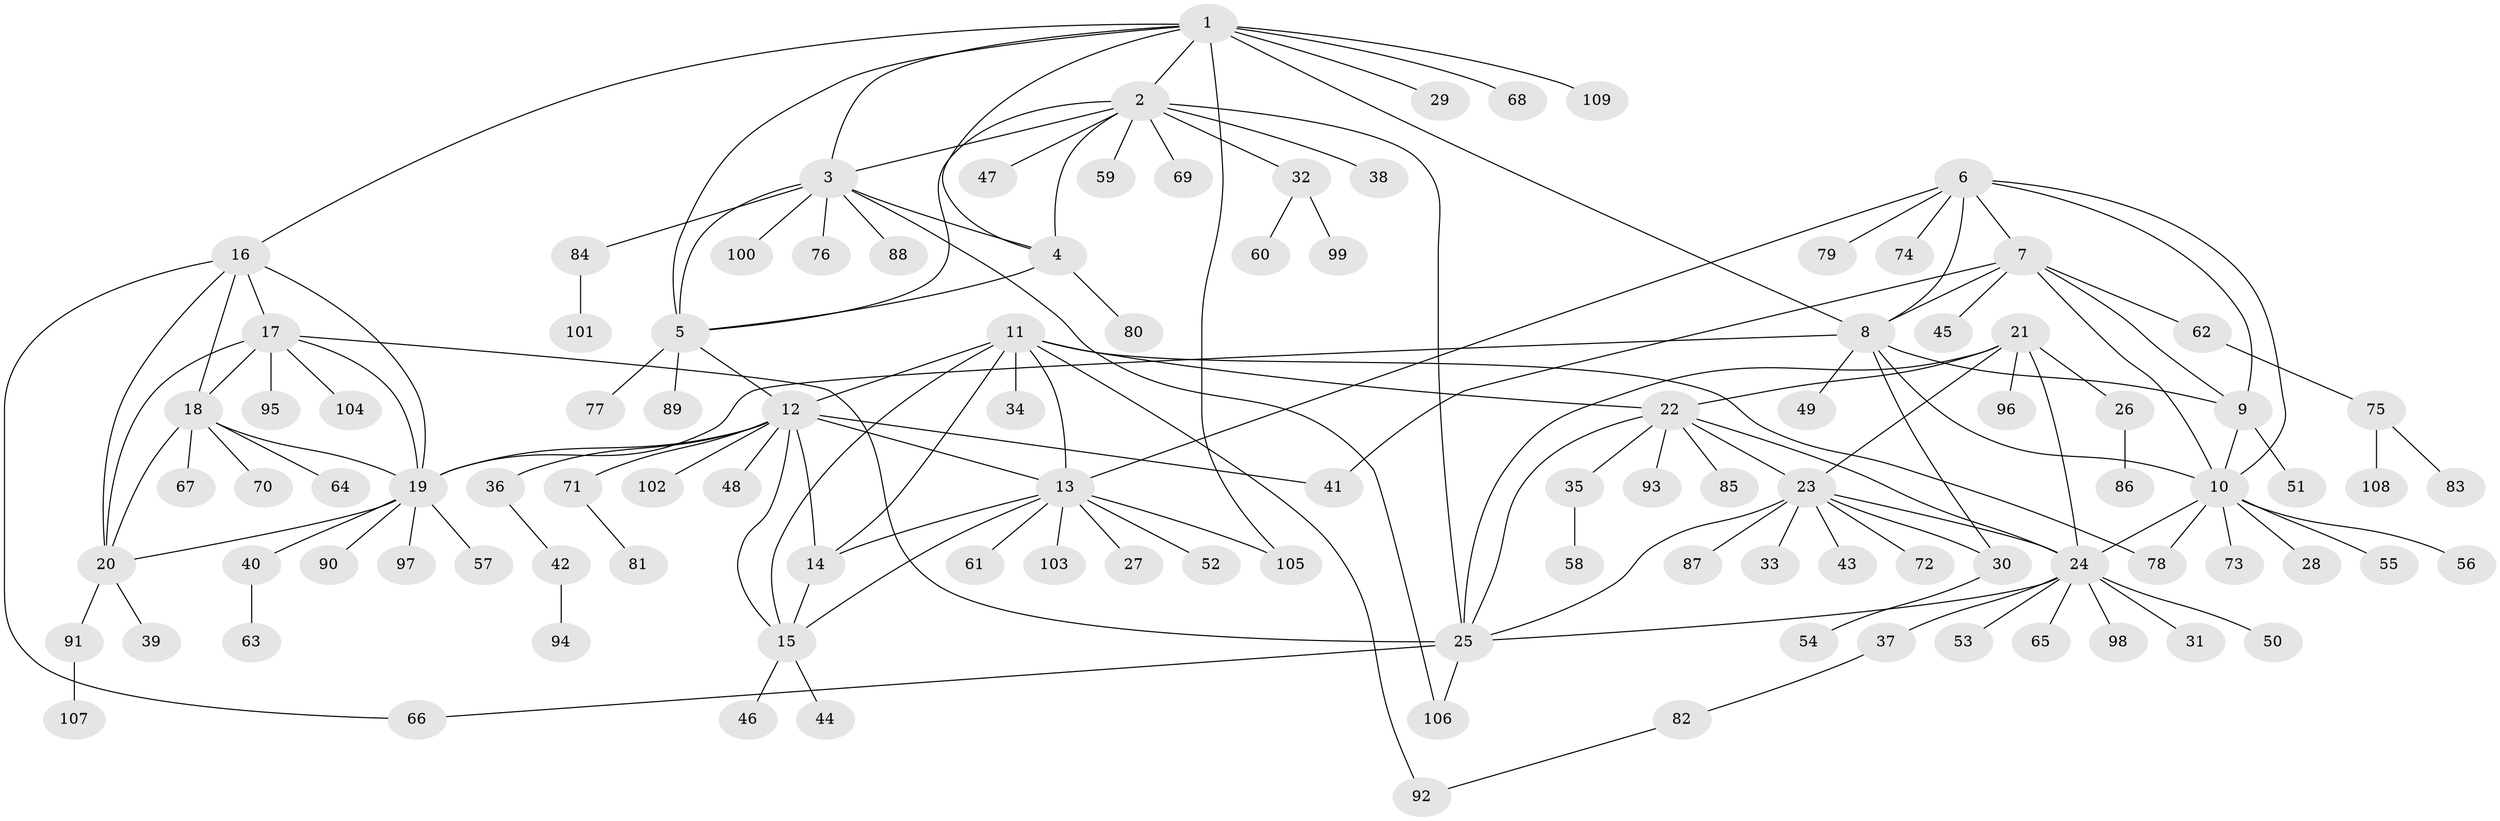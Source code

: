 // coarse degree distribution, {15: 0.012195121951219513, 8: 0.012195121951219513, 4: 0.036585365853658534, 5: 0.024390243902439025, 6: 0.012195121951219513, 12: 0.012195121951219513, 7: 0.06097560975609756, 10: 0.012195121951219513, 9: 0.024390243902439025, 11: 0.012195121951219513, 1: 0.6829268292682927, 2: 0.08536585365853659, 3: 0.012195121951219513}
// Generated by graph-tools (version 1.1) at 2025/24/03/03/25 07:24:12]
// undirected, 109 vertices, 151 edges
graph export_dot {
graph [start="1"]
  node [color=gray90,style=filled];
  1;
  2;
  3;
  4;
  5;
  6;
  7;
  8;
  9;
  10;
  11;
  12;
  13;
  14;
  15;
  16;
  17;
  18;
  19;
  20;
  21;
  22;
  23;
  24;
  25;
  26;
  27;
  28;
  29;
  30;
  31;
  32;
  33;
  34;
  35;
  36;
  37;
  38;
  39;
  40;
  41;
  42;
  43;
  44;
  45;
  46;
  47;
  48;
  49;
  50;
  51;
  52;
  53;
  54;
  55;
  56;
  57;
  58;
  59;
  60;
  61;
  62;
  63;
  64;
  65;
  66;
  67;
  68;
  69;
  70;
  71;
  72;
  73;
  74;
  75;
  76;
  77;
  78;
  79;
  80;
  81;
  82;
  83;
  84;
  85;
  86;
  87;
  88;
  89;
  90;
  91;
  92;
  93;
  94;
  95;
  96;
  97;
  98;
  99;
  100;
  101;
  102;
  103;
  104;
  105;
  106;
  107;
  108;
  109;
  1 -- 2;
  1 -- 3;
  1 -- 4;
  1 -- 5;
  1 -- 8;
  1 -- 16;
  1 -- 29;
  1 -- 68;
  1 -- 105;
  1 -- 109;
  2 -- 3;
  2 -- 4;
  2 -- 5;
  2 -- 25;
  2 -- 32;
  2 -- 38;
  2 -- 47;
  2 -- 59;
  2 -- 69;
  3 -- 4;
  3 -- 5;
  3 -- 76;
  3 -- 84;
  3 -- 88;
  3 -- 100;
  3 -- 106;
  4 -- 5;
  4 -- 80;
  5 -- 12;
  5 -- 77;
  5 -- 89;
  6 -- 7;
  6 -- 8;
  6 -- 9;
  6 -- 10;
  6 -- 13;
  6 -- 74;
  6 -- 79;
  7 -- 8;
  7 -- 9;
  7 -- 10;
  7 -- 41;
  7 -- 45;
  7 -- 62;
  8 -- 9;
  8 -- 10;
  8 -- 19;
  8 -- 30;
  8 -- 49;
  9 -- 10;
  9 -- 51;
  10 -- 24;
  10 -- 28;
  10 -- 55;
  10 -- 56;
  10 -- 73;
  10 -- 78;
  11 -- 12;
  11 -- 13;
  11 -- 14;
  11 -- 15;
  11 -- 22;
  11 -- 34;
  11 -- 78;
  11 -- 92;
  12 -- 13;
  12 -- 14;
  12 -- 15;
  12 -- 19;
  12 -- 36;
  12 -- 41;
  12 -- 48;
  12 -- 71;
  12 -- 102;
  13 -- 14;
  13 -- 15;
  13 -- 27;
  13 -- 52;
  13 -- 61;
  13 -- 103;
  13 -- 105;
  14 -- 15;
  15 -- 44;
  15 -- 46;
  16 -- 17;
  16 -- 18;
  16 -- 19;
  16 -- 20;
  16 -- 66;
  17 -- 18;
  17 -- 19;
  17 -- 20;
  17 -- 25;
  17 -- 95;
  17 -- 104;
  18 -- 19;
  18 -- 20;
  18 -- 64;
  18 -- 67;
  18 -- 70;
  19 -- 20;
  19 -- 40;
  19 -- 57;
  19 -- 90;
  19 -- 97;
  20 -- 39;
  20 -- 91;
  21 -- 22;
  21 -- 23;
  21 -- 24;
  21 -- 25;
  21 -- 26;
  21 -- 96;
  22 -- 23;
  22 -- 24;
  22 -- 25;
  22 -- 35;
  22 -- 85;
  22 -- 93;
  23 -- 24;
  23 -- 25;
  23 -- 30;
  23 -- 33;
  23 -- 43;
  23 -- 72;
  23 -- 87;
  24 -- 25;
  24 -- 31;
  24 -- 37;
  24 -- 50;
  24 -- 53;
  24 -- 65;
  24 -- 98;
  25 -- 66;
  25 -- 106;
  26 -- 86;
  30 -- 54;
  32 -- 60;
  32 -- 99;
  35 -- 58;
  36 -- 42;
  37 -- 82;
  40 -- 63;
  42 -- 94;
  62 -- 75;
  71 -- 81;
  75 -- 83;
  75 -- 108;
  82 -- 92;
  84 -- 101;
  91 -- 107;
}

